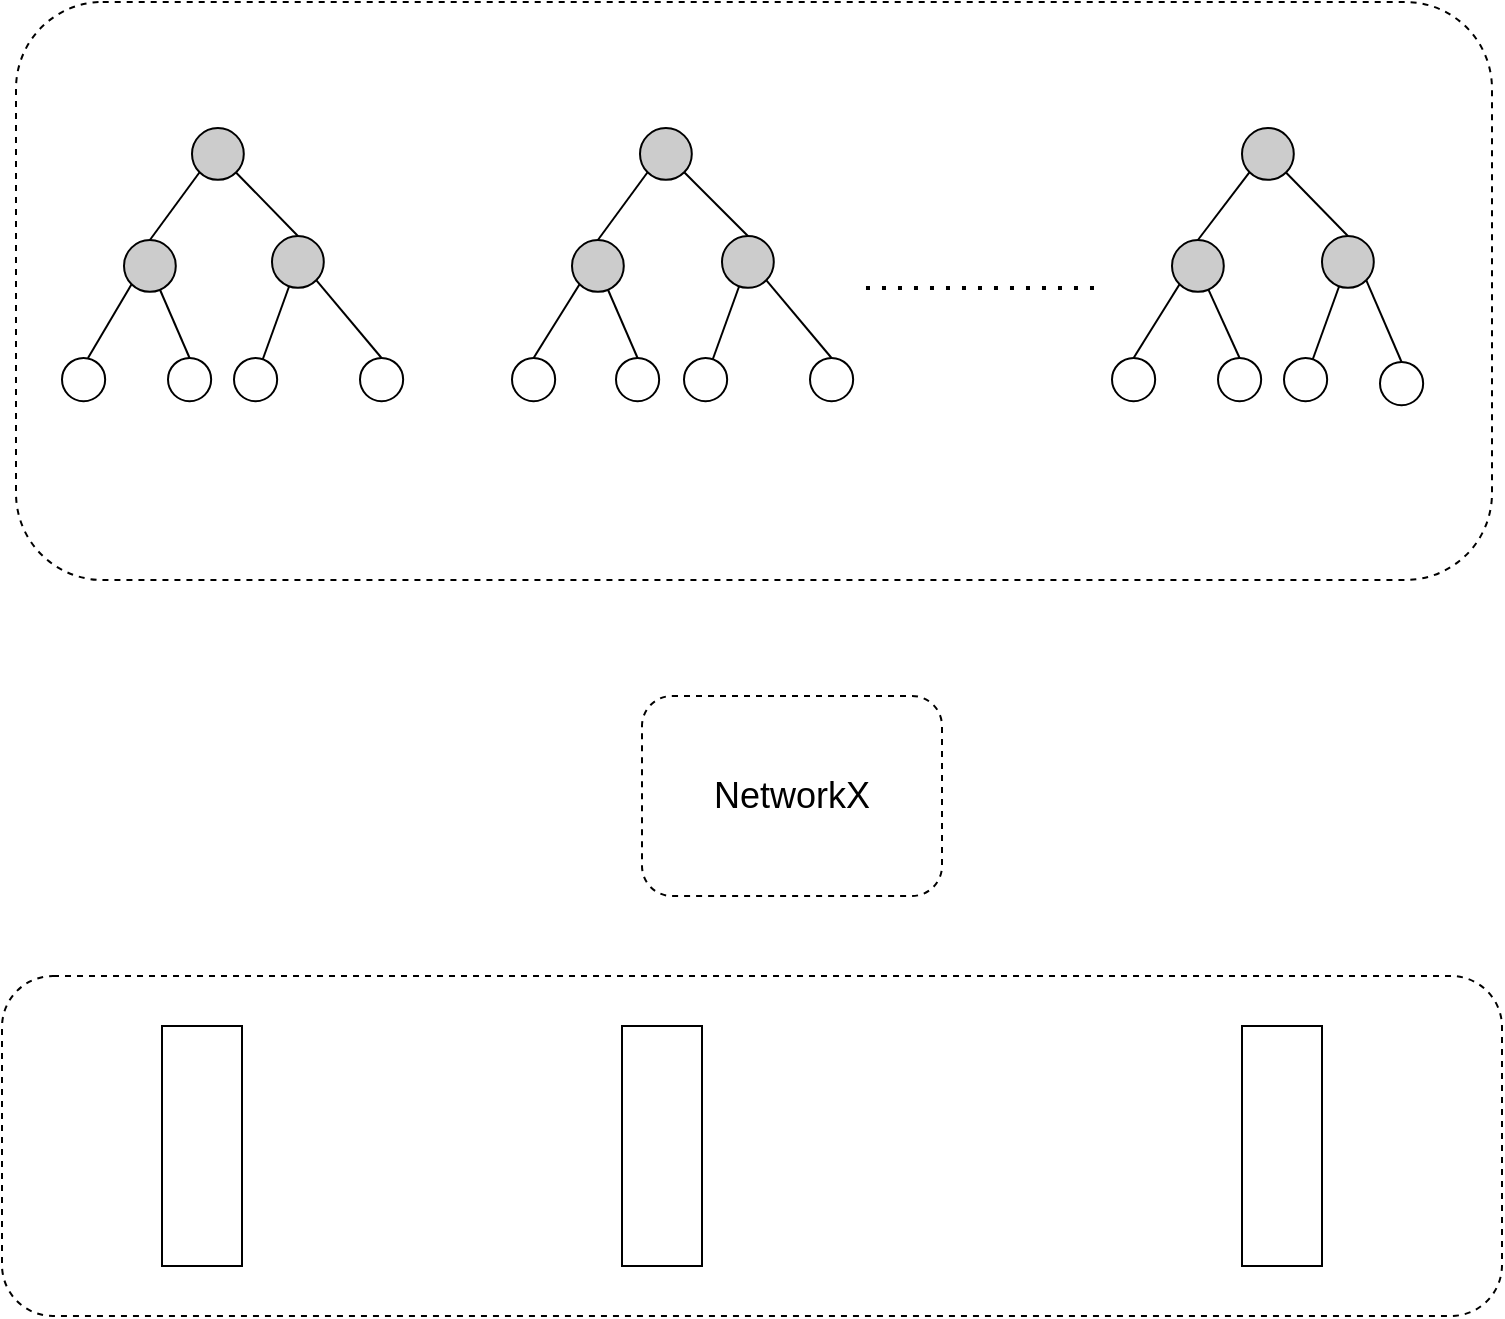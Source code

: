 <mxfile version="24.0.5" type="github">
  <diagram name="Page-1" id="VOycTrp6NL82KfrBGyco">
    <mxGraphModel dx="2819" dy="2233" grid="1" gridSize="10" guides="1" tooltips="1" connect="1" arrows="1" fold="1" page="1" pageScale="1" pageWidth="850" pageHeight="1100" math="0" shadow="0">
      <root>
        <mxCell id="0" />
        <mxCell id="1" parent="0" />
        <mxCell id="lF6-vBymlAFP9dHWC2Mi-3" value="" style="rounded=1;whiteSpace=wrap;html=1;fontSize=16;dashed=1;movable=1;resizable=1;rotatable=1;deletable=1;editable=1;locked=0;connectable=1;rotation=0;" vertex="1" parent="1">
          <mxGeometry x="-383" y="-127" width="738" height="289" as="geometry" />
        </mxCell>
        <mxCell id="lF6-vBymlAFP9dHWC2Mi-1" value="&lt;font style=&quot;font-size: 18px;&quot;&gt;NetworkX&lt;/font&gt;" style="rounded=1;whiteSpace=wrap;html=1;dashed=1;" vertex="1" parent="1">
          <mxGeometry x="-70" y="220" width="150" height="100" as="geometry" />
        </mxCell>
        <mxCell id="lF6-vBymlAFP9dHWC2Mi-2" value="" style="rounded=1;whiteSpace=wrap;html=1;dashed=1;" vertex="1" parent="1">
          <mxGeometry x="-390" y="360" width="750" height="170" as="geometry" />
        </mxCell>
        <mxCell id="lF6-vBymlAFP9dHWC2Mi-4" value="" style="endArrow=none;dashed=1;html=1;dashPattern=1 3;strokeWidth=2;rounded=0;movable=1;resizable=1;rotatable=1;deletable=1;editable=1;locked=0;connectable=1;" edge="1" parent="1">
          <mxGeometry width="50" height="50" relative="1" as="geometry">
            <mxPoint x="41.995" y="16.005" as="sourcePoint" />
            <mxPoint x="157.995" y="16.005" as="targetPoint" />
          </mxGeometry>
        </mxCell>
        <mxCell id="lF6-vBymlAFP9dHWC2Mi-5" value="" style="group;dashed=1;dashPattern=12 12;" vertex="1" connectable="0" parent="1">
          <mxGeometry x="165" y="-63.995" width="161.581" height="136.581" as="geometry" />
        </mxCell>
        <mxCell id="lF6-vBymlAFP9dHWC2Mi-6" value="" style="endArrow=none;html=1;rounded=0;movable=1;resizable=1;rotatable=1;deletable=1;editable=1;locked=0;connectable=1;" edge="1" parent="lF6-vBymlAFP9dHWC2Mi-5" source="lF6-vBymlAFP9dHWC2Mi-12">
          <mxGeometry width="50" height="50" relative="1" as="geometry">
            <mxPoint x="170" y="123" as="sourcePoint" />
            <mxPoint x="87" y="10" as="targetPoint" />
          </mxGeometry>
        </mxCell>
        <mxCell id="lF6-vBymlAFP9dHWC2Mi-7" value="" style="endArrow=none;html=1;rounded=0;movable=1;resizable=1;rotatable=1;deletable=1;editable=1;locked=0;connectable=1;" edge="1" parent="lF6-vBymlAFP9dHWC2Mi-5" source="lF6-vBymlAFP9dHWC2Mi-10">
          <mxGeometry width="50" height="50" relative="1" as="geometry">
            <mxPoint x="97" y="123" as="sourcePoint" />
            <mxPoint x="128" y="67" as="targetPoint" />
          </mxGeometry>
        </mxCell>
        <mxCell id="lF6-vBymlAFP9dHWC2Mi-8" value="" style="endArrow=none;html=1;rounded=0;movable=1;resizable=1;rotatable=1;deletable=1;editable=1;locked=0;connectable=1;" edge="1" parent="lF6-vBymlAFP9dHWC2Mi-5" target="lF6-vBymlAFP9dHWC2Mi-9">
          <mxGeometry width="50" height="50" relative="1" as="geometry">
            <mxPoint x="45" y="67" as="sourcePoint" />
            <mxPoint x="76" y="123" as="targetPoint" />
          </mxGeometry>
        </mxCell>
        <mxCell id="lF6-vBymlAFP9dHWC2Mi-9" value="&lt;b&gt;&lt;br&gt;&lt;/b&gt;" style="ellipse;whiteSpace=wrap;html=1;aspect=fixed;fontSize=20;fillColor=#CCCCCC;movable=1;resizable=1;rotatable=1;deletable=1;editable=1;locked=0;connectable=1;rotation=0;" vertex="1" parent="lF6-vBymlAFP9dHWC2Mi-5">
          <mxGeometry x="30" y="56" width="25.897" height="25.897" as="geometry" />
        </mxCell>
        <mxCell id="lF6-vBymlAFP9dHWC2Mi-10" value="&lt;b&gt;&lt;br&gt;&lt;/b&gt;" style="ellipse;whiteSpace=wrap;html=1;aspect=fixed;fontSize=20;fillColor=#CCCCCC;movable=1;resizable=1;rotatable=1;deletable=1;editable=1;locked=0;connectable=1;rotation=0;" vertex="1" parent="lF6-vBymlAFP9dHWC2Mi-5">
          <mxGeometry x="105" y="54" width="25.897" height="25.897" as="geometry" />
        </mxCell>
        <mxCell id="lF6-vBymlAFP9dHWC2Mi-11" value="" style="endArrow=none;html=1;rounded=0;exitX=0.5;exitY=0;exitDx=0;exitDy=0;movable=1;resizable=1;rotatable=1;deletable=1;editable=1;locked=0;connectable=1;" edge="1" parent="lF6-vBymlAFP9dHWC2Mi-5" source="lF6-vBymlAFP9dHWC2Mi-10" target="lF6-vBymlAFP9dHWC2Mi-12">
          <mxGeometry width="50" height="50" relative="1" as="geometry">
            <mxPoint x="116" y="55" as="sourcePoint" />
            <mxPoint x="87" y="10" as="targetPoint" />
          </mxGeometry>
        </mxCell>
        <mxCell id="lF6-vBymlAFP9dHWC2Mi-12" value="&lt;b&gt;&lt;br&gt;&lt;/b&gt;" style="ellipse;whiteSpace=wrap;html=1;aspect=fixed;fontSize=20;fillColor=#CCCCCC;movable=1;resizable=1;rotatable=1;deletable=1;editable=1;locked=0;connectable=1;rotation=0;" vertex="1" parent="lF6-vBymlAFP9dHWC2Mi-5">
          <mxGeometry x="65" width="25.897" height="25.897" as="geometry" />
        </mxCell>
        <mxCell id="lF6-vBymlAFP9dHWC2Mi-13" value="" style="endArrow=none;html=1;rounded=0;fontSize=12;startSize=8;endSize=8;curved=1;exitX=1;exitY=1;exitDx=0;exitDy=0;entryX=0.5;entryY=0;entryDx=0;entryDy=0;movable=1;resizable=1;rotatable=1;deletable=1;editable=1;locked=0;connectable=1;" edge="1" parent="lF6-vBymlAFP9dHWC2Mi-5" source="lF6-vBymlAFP9dHWC2Mi-10" target="lF6-vBymlAFP9dHWC2Mi-18">
          <mxGeometry width="50" height="50" relative="1" as="geometry">
            <mxPoint x="106" y="80" as="sourcePoint" />
            <mxPoint x="165" y="121" as="targetPoint" />
          </mxGeometry>
        </mxCell>
        <mxCell id="lF6-vBymlAFP9dHWC2Mi-14" value="" style="ellipse;whiteSpace=wrap;html=1;aspect=fixed;fontSize=20;movable=1;resizable=1;rotatable=1;deletable=1;editable=1;locked=0;connectable=1;rotation=0;" vertex="1" parent="lF6-vBymlAFP9dHWC2Mi-5">
          <mxGeometry y="115" width="21.581" height="21.581" as="geometry" />
        </mxCell>
        <mxCell id="lF6-vBymlAFP9dHWC2Mi-15" value="" style="ellipse;whiteSpace=wrap;html=1;aspect=fixed;fontSize=20;movable=1;resizable=1;rotatable=1;deletable=1;editable=1;locked=0;connectable=1;rotation=0;" vertex="1" parent="lF6-vBymlAFP9dHWC2Mi-5">
          <mxGeometry x="53" y="115" width="21.581" height="21.581" as="geometry" />
        </mxCell>
        <mxCell id="lF6-vBymlAFP9dHWC2Mi-16" value="" style="endArrow=none;html=1;rounded=0;movable=1;resizable=1;rotatable=1;deletable=1;editable=1;locked=0;connectable=1;" edge="1" parent="lF6-vBymlAFP9dHWC2Mi-5" target="lF6-vBymlAFP9dHWC2Mi-17">
          <mxGeometry width="50" height="50" relative="1" as="geometry">
            <mxPoint x="97" y="123" as="sourcePoint" />
            <mxPoint x="119" y="85" as="targetPoint" />
          </mxGeometry>
        </mxCell>
        <mxCell id="lF6-vBymlAFP9dHWC2Mi-17" value="" style="ellipse;whiteSpace=wrap;html=1;aspect=fixed;fontSize=20;movable=1;resizable=1;rotatable=1;deletable=1;editable=1;locked=0;connectable=1;rotation=0;" vertex="1" parent="lF6-vBymlAFP9dHWC2Mi-5">
          <mxGeometry x="86" y="115" width="21.581" height="21.581" as="geometry" />
        </mxCell>
        <mxCell id="lF6-vBymlAFP9dHWC2Mi-18" value="" style="ellipse;whiteSpace=wrap;html=1;aspect=fixed;fontSize=20;movable=1;resizable=1;rotatable=1;deletable=1;editable=1;locked=0;connectable=1;rotation=0;" vertex="1" parent="lF6-vBymlAFP9dHWC2Mi-5">
          <mxGeometry x="134" y="117" width="21.581" height="21.581" as="geometry" />
        </mxCell>
        <mxCell id="lF6-vBymlAFP9dHWC2Mi-19" value="" style="endArrow=none;html=1;rounded=0;entryX=0.5;entryY=0;entryDx=0;entryDy=0;movable=1;resizable=1;rotatable=1;deletable=1;editable=1;locked=0;connectable=1;" edge="1" parent="lF6-vBymlAFP9dHWC2Mi-5" source="lF6-vBymlAFP9dHWC2Mi-9" target="lF6-vBymlAFP9dHWC2Mi-15">
          <mxGeometry width="50" height="50" relative="1" as="geometry">
            <mxPoint x="45" y="67" as="sourcePoint" />
            <mxPoint x="76" y="123" as="targetPoint" />
          </mxGeometry>
        </mxCell>
        <mxCell id="lF6-vBymlAFP9dHWC2Mi-20" value="" style="endArrow=none;html=1;rounded=0;fontSize=12;startSize=8;endSize=8;curved=1;entryX=0;entryY=1;entryDx=0;entryDy=0;exitX=0.5;exitY=0;exitDx=0;exitDy=0;movable=1;resizable=1;rotatable=1;deletable=1;editable=1;locked=0;connectable=1;" edge="1" parent="lF6-vBymlAFP9dHWC2Mi-5" source="lF6-vBymlAFP9dHWC2Mi-9" target="lF6-vBymlAFP9dHWC2Mi-12">
          <mxGeometry width="50" height="50" relative="1" as="geometry">
            <mxPoint x="74" y="71" as="sourcePoint" />
            <mxPoint x="126" y="24" as="targetPoint" />
          </mxGeometry>
        </mxCell>
        <mxCell id="lF6-vBymlAFP9dHWC2Mi-21" value="" style="endArrow=none;html=1;rounded=0;movable=1;resizable=1;rotatable=1;deletable=1;editable=1;locked=0;connectable=1;" edge="1" parent="lF6-vBymlAFP9dHWC2Mi-5" source="lF6-vBymlAFP9dHWC2Mi-17" target="lF6-vBymlAFP9dHWC2Mi-10">
          <mxGeometry width="50" height="50" relative="1" as="geometry">
            <mxPoint x="97" y="123" as="sourcePoint" />
            <mxPoint x="128" y="67" as="targetPoint" />
          </mxGeometry>
        </mxCell>
        <mxCell id="lF6-vBymlAFP9dHWC2Mi-22" value="" style="endArrow=none;html=1;rounded=0;fontSize=12;startSize=8;endSize=8;curved=1;entryX=0;entryY=1;entryDx=0;entryDy=0;exitX=0.5;exitY=0;exitDx=0;exitDy=0;movable=1;resizable=1;rotatable=1;deletable=1;editable=1;locked=0;connectable=1;" edge="1" parent="lF6-vBymlAFP9dHWC2Mi-5" source="lF6-vBymlAFP9dHWC2Mi-14" target="lF6-vBymlAFP9dHWC2Mi-9">
          <mxGeometry width="50" height="50" relative="1" as="geometry">
            <mxPoint x="96" y="65" as="sourcePoint" />
            <mxPoint x="148" y="18" as="targetPoint" />
          </mxGeometry>
        </mxCell>
        <mxCell id="lF6-vBymlAFP9dHWC2Mi-23" value="" style="group" vertex="1" connectable="0" parent="1">
          <mxGeometry x="-360" y="-63.995" width="395.581" height="136.581" as="geometry" />
        </mxCell>
        <mxCell id="lF6-vBymlAFP9dHWC2Mi-24" value="" style="endArrow=none;html=1;rounded=0;movable=1;resizable=1;rotatable=1;deletable=1;editable=1;locked=0;connectable=1;" edge="1" parent="lF6-vBymlAFP9dHWC2Mi-23" source="lF6-vBymlAFP9dHWC2Mi-30">
          <mxGeometry width="50" height="50" relative="1" as="geometry">
            <mxPoint x="170" y="123" as="sourcePoint" />
            <mxPoint x="87" y="10" as="targetPoint" />
          </mxGeometry>
        </mxCell>
        <mxCell id="lF6-vBymlAFP9dHWC2Mi-25" value="" style="endArrow=none;html=1;rounded=0;movable=1;resizable=1;rotatable=1;deletable=1;editable=1;locked=0;connectable=1;" edge="1" parent="lF6-vBymlAFP9dHWC2Mi-23" source="lF6-vBymlAFP9dHWC2Mi-28">
          <mxGeometry width="50" height="50" relative="1" as="geometry">
            <mxPoint x="97" y="123" as="sourcePoint" />
            <mxPoint x="128" y="67" as="targetPoint" />
          </mxGeometry>
        </mxCell>
        <mxCell id="lF6-vBymlAFP9dHWC2Mi-26" value="" style="endArrow=none;html=1;rounded=0;movable=1;resizable=1;rotatable=1;deletable=1;editable=1;locked=0;connectable=1;" edge="1" parent="lF6-vBymlAFP9dHWC2Mi-23" target="lF6-vBymlAFP9dHWC2Mi-27">
          <mxGeometry width="50" height="50" relative="1" as="geometry">
            <mxPoint x="45" y="67" as="sourcePoint" />
            <mxPoint x="76" y="123" as="targetPoint" />
          </mxGeometry>
        </mxCell>
        <mxCell id="lF6-vBymlAFP9dHWC2Mi-27" value="&lt;b&gt;&lt;br&gt;&lt;/b&gt;" style="ellipse;whiteSpace=wrap;html=1;aspect=fixed;fontSize=20;fillColor=#CCCCCC;movable=1;resizable=1;rotatable=1;deletable=1;editable=1;locked=0;connectable=1;rotation=0;" vertex="1" parent="lF6-vBymlAFP9dHWC2Mi-23">
          <mxGeometry x="31" y="56" width="25.897" height="25.897" as="geometry" />
        </mxCell>
        <mxCell id="lF6-vBymlAFP9dHWC2Mi-28" value="&lt;b&gt;&lt;br&gt;&lt;/b&gt;" style="ellipse;whiteSpace=wrap;html=1;aspect=fixed;fontSize=20;fillColor=#CCCCCC;movable=1;resizable=1;rotatable=1;deletable=1;editable=1;locked=0;connectable=1;rotation=0;" vertex="1" parent="lF6-vBymlAFP9dHWC2Mi-23">
          <mxGeometry x="105" y="54" width="25.897" height="25.897" as="geometry" />
        </mxCell>
        <mxCell id="lF6-vBymlAFP9dHWC2Mi-29" value="" style="endArrow=none;html=1;rounded=0;exitX=0.5;exitY=0;exitDx=0;exitDy=0;movable=1;resizable=1;rotatable=1;deletable=1;editable=1;locked=0;connectable=1;" edge="1" parent="lF6-vBymlAFP9dHWC2Mi-23" source="lF6-vBymlAFP9dHWC2Mi-28" target="lF6-vBymlAFP9dHWC2Mi-30">
          <mxGeometry width="50" height="50" relative="1" as="geometry">
            <mxPoint x="116" y="55" as="sourcePoint" />
            <mxPoint x="87" y="10" as="targetPoint" />
          </mxGeometry>
        </mxCell>
        <mxCell id="lF6-vBymlAFP9dHWC2Mi-30" value="&lt;b&gt;&lt;br&gt;&lt;/b&gt;" style="ellipse;whiteSpace=wrap;html=1;aspect=fixed;fontSize=20;fillColor=#CCCCCC;movable=1;resizable=1;rotatable=1;deletable=1;editable=1;locked=0;connectable=1;rotation=0;" vertex="1" parent="lF6-vBymlAFP9dHWC2Mi-23">
          <mxGeometry x="65" width="25.897" height="25.897" as="geometry" />
        </mxCell>
        <mxCell id="lF6-vBymlAFP9dHWC2Mi-31" value="" style="endArrow=none;html=1;rounded=0;fontSize=12;startSize=8;endSize=8;curved=1;exitX=1;exitY=1;exitDx=0;exitDy=0;entryX=0.5;entryY=0;entryDx=0;entryDy=0;movable=1;resizable=1;rotatable=1;deletable=1;editable=1;locked=0;connectable=1;" edge="1" parent="lF6-vBymlAFP9dHWC2Mi-23" source="lF6-vBymlAFP9dHWC2Mi-28" target="lF6-vBymlAFP9dHWC2Mi-37">
          <mxGeometry width="50" height="50" relative="1" as="geometry">
            <mxPoint x="107" y="80" as="sourcePoint" />
            <mxPoint x="166" y="121" as="targetPoint" />
          </mxGeometry>
        </mxCell>
        <mxCell id="lF6-vBymlAFP9dHWC2Mi-32" value="" style="ellipse;whiteSpace=wrap;html=1;aspect=fixed;fontSize=20;movable=1;resizable=1;rotatable=1;deletable=1;editable=1;locked=0;connectable=1;rotation=0;" vertex="1" parent="lF6-vBymlAFP9dHWC2Mi-23">
          <mxGeometry y="115" width="21.581" height="21.581" as="geometry" />
        </mxCell>
        <mxCell id="lF6-vBymlAFP9dHWC2Mi-33" value="" style="ellipse;whiteSpace=wrap;html=1;aspect=fixed;fontSize=20;movable=1;resizable=1;rotatable=1;deletable=1;editable=1;locked=0;connectable=1;rotation=0;" vertex="1" parent="lF6-vBymlAFP9dHWC2Mi-23">
          <mxGeometry x="53" y="115" width="21.581" height="21.581" as="geometry" />
        </mxCell>
        <mxCell id="lF6-vBymlAFP9dHWC2Mi-34" value="" style="endArrow=none;html=1;rounded=0;entryX=0.5;entryY=0;entryDx=0;entryDy=0;movable=1;resizable=1;rotatable=1;deletable=1;editable=1;locked=0;connectable=1;" edge="1" parent="lF6-vBymlAFP9dHWC2Mi-23" source="lF6-vBymlAFP9dHWC2Mi-27" target="lF6-vBymlAFP9dHWC2Mi-33">
          <mxGeometry width="50" height="50" relative="1" as="geometry">
            <mxPoint x="45" y="67" as="sourcePoint" />
            <mxPoint x="76" y="123" as="targetPoint" />
          </mxGeometry>
        </mxCell>
        <mxCell id="lF6-vBymlAFP9dHWC2Mi-35" value="" style="endArrow=none;html=1;rounded=0;movable=1;resizable=1;rotatable=1;deletable=1;editable=1;locked=0;connectable=1;" edge="1" parent="lF6-vBymlAFP9dHWC2Mi-23" target="lF6-vBymlAFP9dHWC2Mi-36">
          <mxGeometry width="50" height="50" relative="1" as="geometry">
            <mxPoint x="97" y="123" as="sourcePoint" />
            <mxPoint x="119" y="85" as="targetPoint" />
          </mxGeometry>
        </mxCell>
        <mxCell id="lF6-vBymlAFP9dHWC2Mi-36" value="" style="ellipse;whiteSpace=wrap;html=1;aspect=fixed;fontSize=20;movable=1;resizable=1;rotatable=1;deletable=1;editable=1;locked=0;connectable=1;rotation=0;" vertex="1" parent="lF6-vBymlAFP9dHWC2Mi-23">
          <mxGeometry x="86" y="115" width="21.581" height="21.581" as="geometry" />
        </mxCell>
        <mxCell id="lF6-vBymlAFP9dHWC2Mi-37" value="" style="ellipse;whiteSpace=wrap;html=1;aspect=fixed;fontSize=20;movable=1;resizable=1;rotatable=1;deletable=1;editable=1;locked=0;connectable=1;rotation=0;" vertex="1" parent="lF6-vBymlAFP9dHWC2Mi-23">
          <mxGeometry x="149" y="115" width="21.581" height="21.581" as="geometry" />
        </mxCell>
        <mxCell id="lF6-vBymlAFP9dHWC2Mi-38" value="" style="endArrow=none;html=1;rounded=0;movable=1;resizable=1;rotatable=1;deletable=1;editable=1;locked=0;connectable=1;" edge="1" parent="lF6-vBymlAFP9dHWC2Mi-23" source="lF6-vBymlAFP9dHWC2Mi-36" target="lF6-vBymlAFP9dHWC2Mi-28">
          <mxGeometry width="50" height="50" relative="1" as="geometry">
            <mxPoint x="97" y="123" as="sourcePoint" />
            <mxPoint x="128" y="67" as="targetPoint" />
          </mxGeometry>
        </mxCell>
        <mxCell id="lF6-vBymlAFP9dHWC2Mi-39" value="" style="endArrow=none;html=1;rounded=0;fontSize=12;startSize=8;endSize=8;curved=1;entryX=0;entryY=1;entryDx=0;entryDy=0;exitX=0.5;exitY=0;exitDx=0;exitDy=0;movable=1;resizable=1;rotatable=1;deletable=1;editable=1;locked=0;connectable=1;" edge="1" parent="lF6-vBymlAFP9dHWC2Mi-23" source="lF6-vBymlAFP9dHWC2Mi-27" target="lF6-vBymlAFP9dHWC2Mi-30">
          <mxGeometry width="50" height="50" relative="1" as="geometry">
            <mxPoint x="74" y="71" as="sourcePoint" />
            <mxPoint x="126" y="24" as="targetPoint" />
          </mxGeometry>
        </mxCell>
        <mxCell id="lF6-vBymlAFP9dHWC2Mi-40" value="" style="endArrow=none;html=1;rounded=0;fontSize=12;startSize=8;endSize=8;curved=1;entryX=0;entryY=1;entryDx=0;entryDy=0;exitX=0.5;exitY=0;exitDx=0;exitDy=0;movable=1;resizable=1;rotatable=1;deletable=1;editable=1;locked=0;connectable=1;" edge="1" parent="lF6-vBymlAFP9dHWC2Mi-23" target="lF6-vBymlAFP9dHWC2Mi-27">
          <mxGeometry width="50" height="50" relative="1" as="geometry">
            <mxPoint x="13" y="115" as="sourcePoint" />
            <mxPoint x="148" y="18" as="targetPoint" />
          </mxGeometry>
        </mxCell>
        <mxCell id="lF6-vBymlAFP9dHWC2Mi-41" value="" style="endArrow=none;html=1;rounded=0;movable=1;resizable=1;rotatable=1;deletable=1;editable=1;locked=0;connectable=1;" edge="1" parent="lF6-vBymlAFP9dHWC2Mi-23" source="lF6-vBymlAFP9dHWC2Mi-47">
          <mxGeometry width="50" height="50" relative="1" as="geometry">
            <mxPoint x="394" y="123" as="sourcePoint" />
            <mxPoint x="311" y="10" as="targetPoint" />
          </mxGeometry>
        </mxCell>
        <mxCell id="lF6-vBymlAFP9dHWC2Mi-42" value="" style="endArrow=none;html=1;rounded=0;movable=1;resizable=1;rotatable=1;deletable=1;editable=1;locked=0;connectable=1;" edge="1" parent="lF6-vBymlAFP9dHWC2Mi-23" source="lF6-vBymlAFP9dHWC2Mi-45">
          <mxGeometry width="50" height="50" relative="1" as="geometry">
            <mxPoint x="322" y="123" as="sourcePoint" />
            <mxPoint x="353" y="67" as="targetPoint" />
          </mxGeometry>
        </mxCell>
        <mxCell id="lF6-vBymlAFP9dHWC2Mi-43" value="" style="endArrow=none;html=1;rounded=0;movable=1;resizable=1;rotatable=1;deletable=1;editable=1;locked=0;connectable=1;" edge="1" parent="lF6-vBymlAFP9dHWC2Mi-23" target="lF6-vBymlAFP9dHWC2Mi-44">
          <mxGeometry width="50" height="50" relative="1" as="geometry">
            <mxPoint x="270" y="67" as="sourcePoint" />
            <mxPoint x="301" y="123" as="targetPoint" />
          </mxGeometry>
        </mxCell>
        <mxCell id="lF6-vBymlAFP9dHWC2Mi-44" value="&lt;b&gt;&lt;br&gt;&lt;/b&gt;" style="ellipse;whiteSpace=wrap;html=1;aspect=fixed;fontSize=20;fillColor=#CCCCCC;movable=1;resizable=1;rotatable=1;deletable=1;editable=1;locked=0;connectable=1;rotation=0;" vertex="1" parent="lF6-vBymlAFP9dHWC2Mi-23">
          <mxGeometry x="255" y="56" width="25.897" height="25.897" as="geometry" />
        </mxCell>
        <mxCell id="lF6-vBymlAFP9dHWC2Mi-45" value="&lt;b&gt;&lt;br&gt;&lt;/b&gt;" style="ellipse;whiteSpace=wrap;html=1;aspect=fixed;fontSize=20;fillColor=#CCCCCC;movable=1;resizable=1;rotatable=1;deletable=1;editable=1;locked=0;connectable=1;rotation=0;" vertex="1" parent="lF6-vBymlAFP9dHWC2Mi-23">
          <mxGeometry x="330" y="54" width="25.897" height="25.897" as="geometry" />
        </mxCell>
        <mxCell id="lF6-vBymlAFP9dHWC2Mi-46" value="" style="endArrow=none;html=1;rounded=0;exitX=0.5;exitY=0;exitDx=0;exitDy=0;movable=1;resizable=1;rotatable=1;deletable=1;editable=1;locked=0;connectable=1;" edge="1" parent="lF6-vBymlAFP9dHWC2Mi-23" source="lF6-vBymlAFP9dHWC2Mi-45" target="lF6-vBymlAFP9dHWC2Mi-47">
          <mxGeometry width="50" height="50" relative="1" as="geometry">
            <mxPoint x="340" y="55" as="sourcePoint" />
            <mxPoint x="311" y="10" as="targetPoint" />
          </mxGeometry>
        </mxCell>
        <mxCell id="lF6-vBymlAFP9dHWC2Mi-47" value="&lt;b&gt;&lt;br&gt;&lt;/b&gt;" style="ellipse;whiteSpace=wrap;html=1;aspect=fixed;fontSize=20;fillColor=#CCCCCC;movable=1;resizable=1;rotatable=1;deletable=1;editable=1;locked=0;connectable=1;rotation=0;" vertex="1" parent="lF6-vBymlAFP9dHWC2Mi-23">
          <mxGeometry x="289" width="25.897" height="25.897" as="geometry" />
        </mxCell>
        <mxCell id="lF6-vBymlAFP9dHWC2Mi-48" value="" style="endArrow=none;html=1;rounded=0;fontSize=12;startSize=8;endSize=8;curved=1;exitX=1;exitY=1;exitDx=0;exitDy=0;entryX=0.5;entryY=0;entryDx=0;entryDy=0;movable=1;resizable=1;rotatable=1;deletable=1;editable=1;locked=0;connectable=1;" edge="1" parent="lF6-vBymlAFP9dHWC2Mi-23" source="lF6-vBymlAFP9dHWC2Mi-45" target="lF6-vBymlAFP9dHWC2Mi-53">
          <mxGeometry width="50" height="50" relative="1" as="geometry">
            <mxPoint x="331" y="80" as="sourcePoint" />
            <mxPoint x="390" y="121" as="targetPoint" />
          </mxGeometry>
        </mxCell>
        <mxCell id="lF6-vBymlAFP9dHWC2Mi-49" value="" style="ellipse;whiteSpace=wrap;html=1;aspect=fixed;fontSize=20;movable=1;resizable=1;rotatable=1;deletable=1;editable=1;locked=0;connectable=1;rotation=0;" vertex="1" parent="lF6-vBymlAFP9dHWC2Mi-23">
          <mxGeometry x="225" y="115" width="21.581" height="21.581" as="geometry" />
        </mxCell>
        <mxCell id="lF6-vBymlAFP9dHWC2Mi-50" value="" style="ellipse;whiteSpace=wrap;html=1;aspect=fixed;fontSize=20;movable=1;resizable=1;rotatable=1;deletable=1;editable=1;locked=0;connectable=1;rotation=0;" vertex="1" parent="lF6-vBymlAFP9dHWC2Mi-23">
          <mxGeometry x="277" y="115" width="21.581" height="21.581" as="geometry" />
        </mxCell>
        <mxCell id="lF6-vBymlAFP9dHWC2Mi-51" value="" style="endArrow=none;html=1;rounded=0;movable=1;resizable=1;rotatable=1;deletable=1;editable=1;locked=0;connectable=1;" edge="1" parent="lF6-vBymlAFP9dHWC2Mi-23" target="lF6-vBymlAFP9dHWC2Mi-52">
          <mxGeometry width="50" height="50" relative="1" as="geometry">
            <mxPoint x="322" y="123" as="sourcePoint" />
            <mxPoint x="343" y="85" as="targetPoint" />
          </mxGeometry>
        </mxCell>
        <mxCell id="lF6-vBymlAFP9dHWC2Mi-52" value="" style="ellipse;whiteSpace=wrap;html=1;aspect=fixed;fontSize=20;movable=1;resizable=1;rotatable=1;deletable=1;editable=1;locked=0;connectable=1;rotation=0;" vertex="1" parent="lF6-vBymlAFP9dHWC2Mi-23">
          <mxGeometry x="311" y="115" width="21.581" height="21.581" as="geometry" />
        </mxCell>
        <mxCell id="lF6-vBymlAFP9dHWC2Mi-53" value="" style="ellipse;whiteSpace=wrap;html=1;aspect=fixed;fontSize=20;movable=1;resizable=1;rotatable=1;deletable=1;editable=1;locked=0;connectable=1;rotation=0;" vertex="1" parent="lF6-vBymlAFP9dHWC2Mi-23">
          <mxGeometry x="374" y="115" width="21.581" height="21.581" as="geometry" />
        </mxCell>
        <mxCell id="lF6-vBymlAFP9dHWC2Mi-54" value="" style="endArrow=none;html=1;rounded=0;entryX=0.5;entryY=0;entryDx=0;entryDy=0;movable=1;resizable=1;rotatable=1;deletable=1;editable=1;locked=0;connectable=1;" edge="1" parent="lF6-vBymlAFP9dHWC2Mi-23" source="lF6-vBymlAFP9dHWC2Mi-44" target="lF6-vBymlAFP9dHWC2Mi-50">
          <mxGeometry width="50" height="50" relative="1" as="geometry">
            <mxPoint x="270" y="67" as="sourcePoint" />
            <mxPoint x="301" y="123" as="targetPoint" />
          </mxGeometry>
        </mxCell>
        <mxCell id="lF6-vBymlAFP9dHWC2Mi-55" value="" style="endArrow=none;html=1;rounded=0;fontSize=12;startSize=8;endSize=8;curved=1;entryX=0;entryY=1;entryDx=0;entryDy=0;exitX=0.5;exitY=0;exitDx=0;exitDy=0;movable=1;resizable=1;rotatable=1;deletable=1;editable=1;locked=0;connectable=1;" edge="1" parent="lF6-vBymlAFP9dHWC2Mi-23" source="lF6-vBymlAFP9dHWC2Mi-44" target="lF6-vBymlAFP9dHWC2Mi-47">
          <mxGeometry width="50" height="50" relative="1" as="geometry">
            <mxPoint x="299" y="71" as="sourcePoint" />
            <mxPoint x="351" y="24" as="targetPoint" />
          </mxGeometry>
        </mxCell>
        <mxCell id="lF6-vBymlAFP9dHWC2Mi-56" value="" style="endArrow=none;html=1;rounded=0;movable=1;resizable=1;rotatable=1;deletable=1;editable=1;locked=0;connectable=1;" edge="1" parent="lF6-vBymlAFP9dHWC2Mi-23" source="lF6-vBymlAFP9dHWC2Mi-52" target="lF6-vBymlAFP9dHWC2Mi-45">
          <mxGeometry width="50" height="50" relative="1" as="geometry">
            <mxPoint x="322" y="123" as="sourcePoint" />
            <mxPoint x="353" y="67" as="targetPoint" />
          </mxGeometry>
        </mxCell>
        <mxCell id="lF6-vBymlAFP9dHWC2Mi-57" value="" style="endArrow=none;html=1;rounded=0;fontSize=12;startSize=8;endSize=8;curved=1;entryX=0;entryY=1;entryDx=0;entryDy=0;exitX=0.5;exitY=0;exitDx=0;exitDy=0;movable=1;resizable=1;rotatable=1;deletable=1;editable=1;locked=0;connectable=1;" edge="1" parent="lF6-vBymlAFP9dHWC2Mi-23" source="lF6-vBymlAFP9dHWC2Mi-49" target="lF6-vBymlAFP9dHWC2Mi-44">
          <mxGeometry width="50" height="50" relative="1" as="geometry">
            <mxPoint x="320" y="65" as="sourcePoint" />
            <mxPoint x="372" y="18" as="targetPoint" />
          </mxGeometry>
        </mxCell>
        <mxCell id="lF6-vBymlAFP9dHWC2Mi-58" value="" style="rounded=0;whiteSpace=wrap;html=1;direction=south;" vertex="1" parent="1">
          <mxGeometry x="-310" y="385" width="40" height="120" as="geometry" />
        </mxCell>
        <mxCell id="lF6-vBymlAFP9dHWC2Mi-60" value="" style="rounded=0;whiteSpace=wrap;html=1;direction=south;" vertex="1" parent="1">
          <mxGeometry x="-80" y="385" width="40" height="120" as="geometry" />
        </mxCell>
        <mxCell id="lF6-vBymlAFP9dHWC2Mi-61" value="" style="rounded=0;whiteSpace=wrap;html=1;direction=south;" vertex="1" parent="1">
          <mxGeometry x="230" y="385" width="40" height="120" as="geometry" />
        </mxCell>
      </root>
    </mxGraphModel>
  </diagram>
</mxfile>
